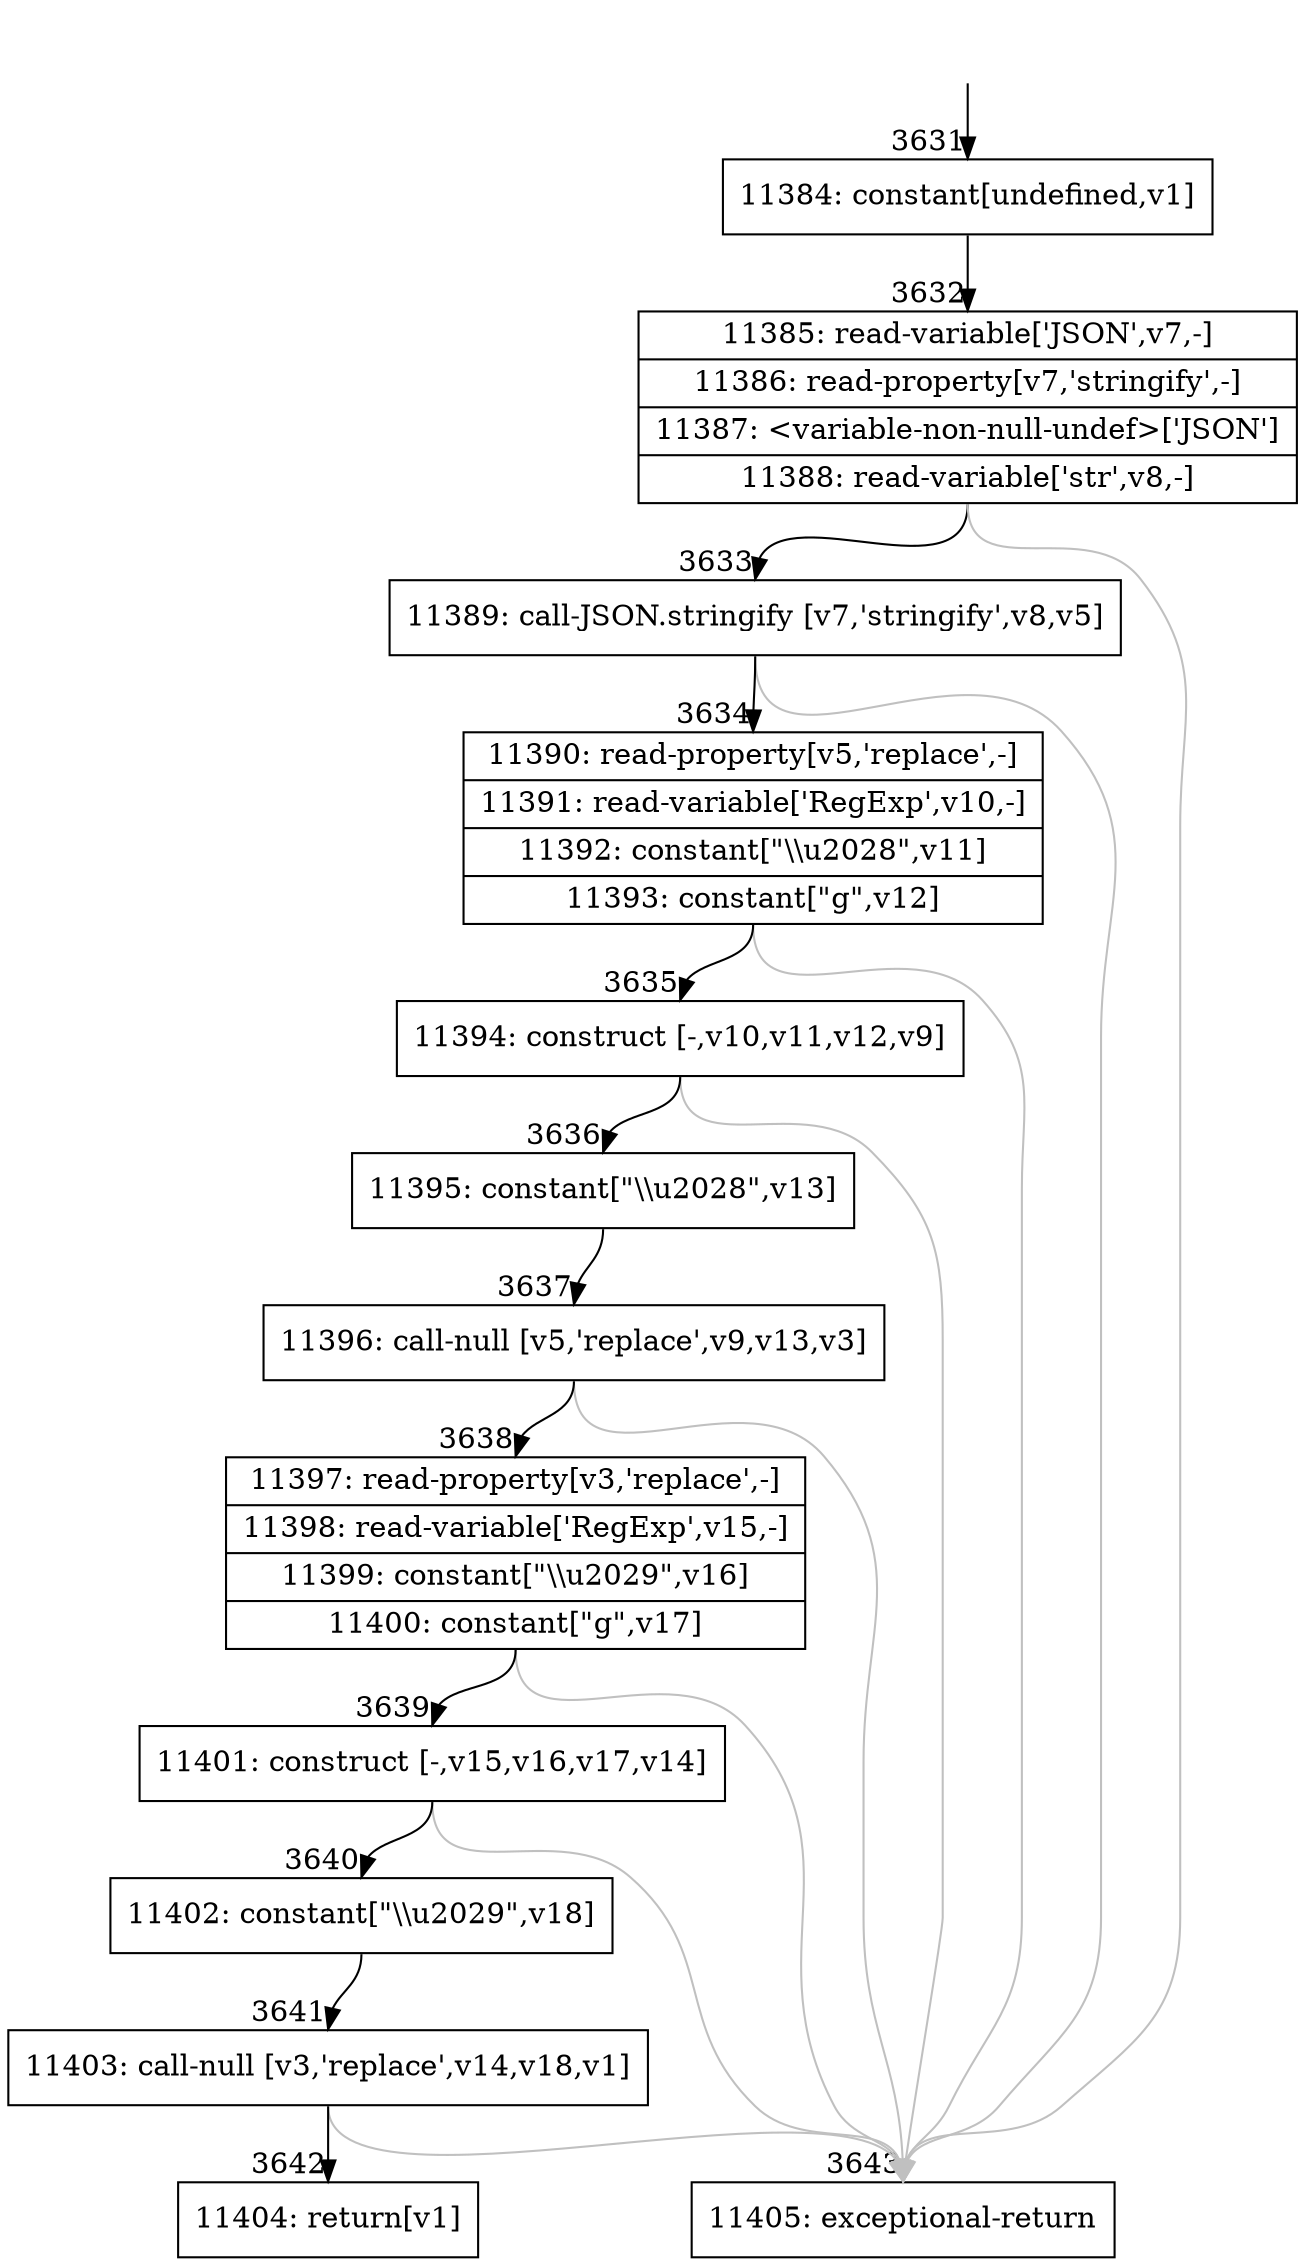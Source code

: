 digraph {
rankdir="TD"
BB_entry208[shape=none,label=""];
BB_entry208 -> BB3631 [tailport=s, headport=n, headlabel="    3631"]
BB3631 [shape=record label="{11384: constant[undefined,v1]}" ] 
BB3631 -> BB3632 [tailport=s, headport=n, headlabel="      3632"]
BB3632 [shape=record label="{11385: read-variable['JSON',v7,-]|11386: read-property[v7,'stringify',-]|11387: \<variable-non-null-undef\>['JSON']|11388: read-variable['str',v8,-]}" ] 
BB3632 -> BB3633 [tailport=s, headport=n, headlabel="      3633"]
BB3632 -> BB3643 [tailport=s, headport=n, color=gray, headlabel="      3643"]
BB3633 [shape=record label="{11389: call-JSON.stringify [v7,'stringify',v8,v5]}" ] 
BB3633 -> BB3634 [tailport=s, headport=n, headlabel="      3634"]
BB3633 -> BB3643 [tailport=s, headport=n, color=gray]
BB3634 [shape=record label="{11390: read-property[v5,'replace',-]|11391: read-variable['RegExp',v10,-]|11392: constant[\"\\\\u2028\",v11]|11393: constant[\"g\",v12]}" ] 
BB3634 -> BB3635 [tailport=s, headport=n, headlabel="      3635"]
BB3634 -> BB3643 [tailport=s, headport=n, color=gray]
BB3635 [shape=record label="{11394: construct [-,v10,v11,v12,v9]}" ] 
BB3635 -> BB3636 [tailport=s, headport=n, headlabel="      3636"]
BB3635 -> BB3643 [tailport=s, headport=n, color=gray]
BB3636 [shape=record label="{11395: constant[\"\\\\u2028\",v13]}" ] 
BB3636 -> BB3637 [tailport=s, headport=n, headlabel="      3637"]
BB3637 [shape=record label="{11396: call-null [v5,'replace',v9,v13,v3]}" ] 
BB3637 -> BB3638 [tailport=s, headport=n, headlabel="      3638"]
BB3637 -> BB3643 [tailport=s, headport=n, color=gray]
BB3638 [shape=record label="{11397: read-property[v3,'replace',-]|11398: read-variable['RegExp',v15,-]|11399: constant[\"\\\\u2029\",v16]|11400: constant[\"g\",v17]}" ] 
BB3638 -> BB3639 [tailport=s, headport=n, headlabel="      3639"]
BB3638 -> BB3643 [tailport=s, headport=n, color=gray]
BB3639 [shape=record label="{11401: construct [-,v15,v16,v17,v14]}" ] 
BB3639 -> BB3640 [tailport=s, headport=n, headlabel="      3640"]
BB3639 -> BB3643 [tailport=s, headport=n, color=gray]
BB3640 [shape=record label="{11402: constant[\"\\\\u2029\",v18]}" ] 
BB3640 -> BB3641 [tailport=s, headport=n, headlabel="      3641"]
BB3641 [shape=record label="{11403: call-null [v3,'replace',v14,v18,v1]}" ] 
BB3641 -> BB3642 [tailport=s, headport=n, headlabel="      3642"]
BB3641 -> BB3643 [tailport=s, headport=n, color=gray]
BB3642 [shape=record label="{11404: return[v1]}" ] 
BB3643 [shape=record label="{11405: exceptional-return}" ] 
//#$~ 3823
}
